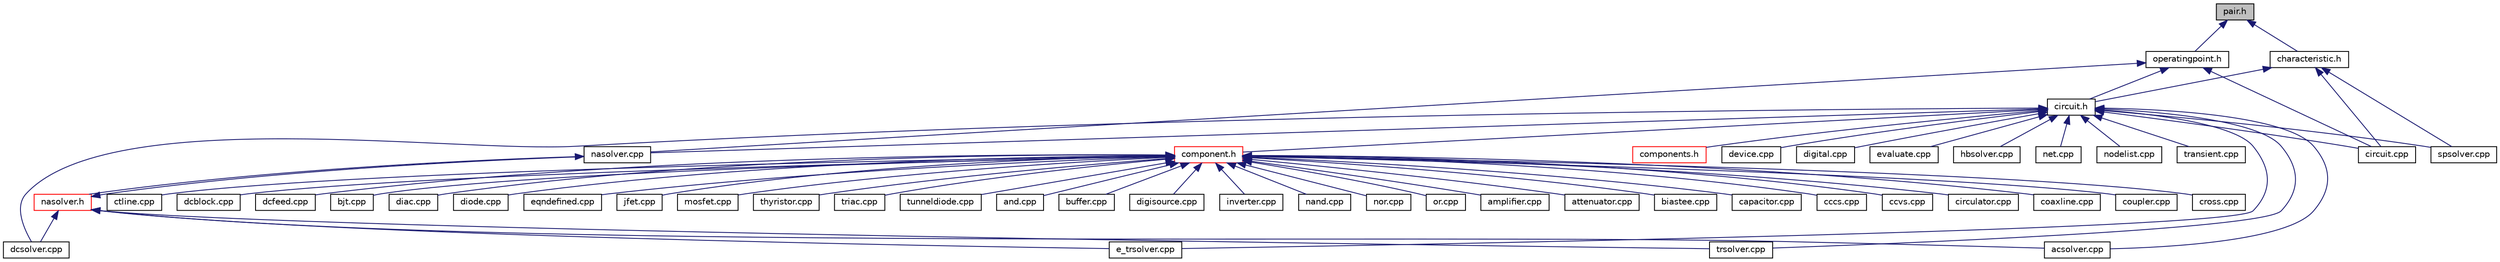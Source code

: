 digraph G
{
  edge [fontname="Helvetica",fontsize="10",labelfontname="Helvetica",labelfontsize="10"];
  node [fontname="Helvetica",fontsize="10",shape=record];
  Node1 [label="pair.h",height=0.2,width=0.4,color="black", fillcolor="grey75", style="filled" fontcolor="black"];
  Node1 -> Node2 [dir="back",color="midnightblue",fontsize="10",style="solid",fontname="Helvetica"];
  Node2 [label="characteristic.h",height=0.2,width=0.4,color="black", fillcolor="white", style="filled",URL="$characteristic_8h.html"];
  Node2 -> Node3 [dir="back",color="midnightblue",fontsize="10",style="solid",fontname="Helvetica"];
  Node3 [label="circuit.h",height=0.2,width=0.4,color="black", fillcolor="white", style="filled",URL="$circuit_8h.html",tooltip="The circuit class header file."];
  Node3 -> Node4 [dir="back",color="midnightblue",fontsize="10",style="solid",fontname="Helvetica"];
  Node4 [label="acsolver.cpp",height=0.2,width=0.4,color="black", fillcolor="white", style="filled",URL="$acsolver_8cpp.html"];
  Node3 -> Node5 [dir="back",color="midnightblue",fontsize="10",style="solid",fontname="Helvetica"];
  Node5 [label="nasolver.cpp",height=0.2,width=0.4,color="black", fillcolor="white", style="filled",URL="$nasolver_8cpp.html"];
  Node5 -> Node6 [dir="back",color="midnightblue",fontsize="10",style="solid",fontname="Helvetica"];
  Node6 [label="nasolver.h",height=0.2,width=0.4,color="red", fillcolor="white", style="filled",URL="$nasolver_8h.html"];
  Node6 -> Node4 [dir="back",color="midnightblue",fontsize="10",style="solid",fontname="Helvetica"];
  Node6 -> Node5 [dir="back",color="midnightblue",fontsize="10",style="solid",fontname="Helvetica"];
  Node6 -> Node7 [dir="back",color="midnightblue",fontsize="10",style="solid",fontname="Helvetica"];
  Node7 [label="dcsolver.cpp",height=0.2,width=0.4,color="black", fillcolor="white", style="filled",URL="$dcsolver_8cpp.html"];
  Node6 -> Node8 [dir="back",color="midnightblue",fontsize="10",style="solid",fontname="Helvetica"];
  Node8 [label="e_trsolver.cpp",height=0.2,width=0.4,color="black", fillcolor="white", style="filled",URL="$e__trsolver_8cpp.html"];
  Node6 -> Node9 [dir="back",color="midnightblue",fontsize="10",style="solid",fontname="Helvetica"];
  Node9 [label="trsolver.cpp",height=0.2,width=0.4,color="black", fillcolor="white", style="filled",URL="$trsolver_8cpp.html"];
  Node3 -> Node10 [dir="back",color="midnightblue",fontsize="10",style="solid",fontname="Helvetica"];
  Node10 [label="circuit.cpp",height=0.2,width=0.4,color="black", fillcolor="white", style="filled",URL="$circuit_8cpp.html"];
  Node3 -> Node11 [dir="back",color="midnightblue",fontsize="10",style="solid",fontname="Helvetica"];
  Node11 [label="component.h",height=0.2,width=0.4,color="red", fillcolor="white", style="filled",URL="$component_8h.html"];
  Node11 -> Node12 [dir="back",color="midnightblue",fontsize="10",style="solid",fontname="Helvetica"];
  Node12 [label="amplifier.cpp",height=0.2,width=0.4,color="black", fillcolor="white", style="filled",URL="$amplifier_8cpp.html",tooltip="amplifier class implementation"];
  Node11 -> Node13 [dir="back",color="midnightblue",fontsize="10",style="solid",fontname="Helvetica"];
  Node13 [label="attenuator.cpp",height=0.2,width=0.4,color="black", fillcolor="white", style="filled",URL="$attenuator_8cpp.html"];
  Node11 -> Node14 [dir="back",color="midnightblue",fontsize="10",style="solid",fontname="Helvetica"];
  Node14 [label="biastee.cpp",height=0.2,width=0.4,color="black", fillcolor="white", style="filled",URL="$biastee_8cpp.html"];
  Node11 -> Node15 [dir="back",color="midnightblue",fontsize="10",style="solid",fontname="Helvetica"];
  Node15 [label="capacitor.cpp",height=0.2,width=0.4,color="black", fillcolor="white", style="filled",URL="$capacitor_8cpp.html",tooltip="capacitor class implementation"];
  Node11 -> Node16 [dir="back",color="midnightblue",fontsize="10",style="solid",fontname="Helvetica"];
  Node16 [label="cccs.cpp",height=0.2,width=0.4,color="black", fillcolor="white", style="filled",URL="$cccs_8cpp.html"];
  Node11 -> Node17 [dir="back",color="midnightblue",fontsize="10",style="solid",fontname="Helvetica"];
  Node17 [label="ccvs.cpp",height=0.2,width=0.4,color="black", fillcolor="white", style="filled",URL="$ccvs_8cpp.html"];
  Node11 -> Node18 [dir="back",color="midnightblue",fontsize="10",style="solid",fontname="Helvetica"];
  Node18 [label="circulator.cpp",height=0.2,width=0.4,color="black", fillcolor="white", style="filled",URL="$circulator_8cpp.html"];
  Node11 -> Node19 [dir="back",color="midnightblue",fontsize="10",style="solid",fontname="Helvetica"];
  Node19 [label="coaxline.cpp",height=0.2,width=0.4,color="black", fillcolor="white", style="filled",URL="$coaxline_8cpp.html"];
  Node11 -> Node20 [dir="back",color="midnightblue",fontsize="10",style="solid",fontname="Helvetica"];
  Node20 [label="coupler.cpp",height=0.2,width=0.4,color="black", fillcolor="white", style="filled",URL="$coupler_8cpp.html"];
  Node11 -> Node21 [dir="back",color="midnightblue",fontsize="10",style="solid",fontname="Helvetica"];
  Node21 [label="cross.cpp",height=0.2,width=0.4,color="black", fillcolor="white", style="filled",URL="$cross_8cpp.html"];
  Node11 -> Node22 [dir="back",color="midnightblue",fontsize="10",style="solid",fontname="Helvetica"];
  Node22 [label="ctline.cpp",height=0.2,width=0.4,color="black", fillcolor="white", style="filled",URL="$ctline_8cpp.html"];
  Node11 -> Node23 [dir="back",color="midnightblue",fontsize="10",style="solid",fontname="Helvetica"];
  Node23 [label="dcblock.cpp",height=0.2,width=0.4,color="black", fillcolor="white", style="filled",URL="$dcblock_8cpp.html"];
  Node11 -> Node24 [dir="back",color="midnightblue",fontsize="10",style="solid",fontname="Helvetica"];
  Node24 [label="dcfeed.cpp",height=0.2,width=0.4,color="black", fillcolor="white", style="filled",URL="$dcfeed_8cpp.html"];
  Node11 -> Node25 [dir="back",color="midnightblue",fontsize="10",style="solid",fontname="Helvetica"];
  Node25 [label="bjt.cpp",height=0.2,width=0.4,color="black", fillcolor="white", style="filled",URL="$bjt_8cpp.html"];
  Node11 -> Node26 [dir="back",color="midnightblue",fontsize="10",style="solid",fontname="Helvetica"];
  Node26 [label="diac.cpp",height=0.2,width=0.4,color="black", fillcolor="white", style="filled",URL="$diac_8cpp.html"];
  Node11 -> Node27 [dir="back",color="midnightblue",fontsize="10",style="solid",fontname="Helvetica"];
  Node27 [label="diode.cpp",height=0.2,width=0.4,color="black", fillcolor="white", style="filled",URL="$diode_8cpp.html"];
  Node11 -> Node28 [dir="back",color="midnightblue",fontsize="10",style="solid",fontname="Helvetica"];
  Node28 [label="eqndefined.cpp",height=0.2,width=0.4,color="black", fillcolor="white", style="filled",URL="$eqndefined_8cpp.html"];
  Node11 -> Node29 [dir="back",color="midnightblue",fontsize="10",style="solid",fontname="Helvetica"];
  Node29 [label="jfet.cpp",height=0.2,width=0.4,color="black", fillcolor="white", style="filled",URL="$jfet_8cpp.html"];
  Node11 -> Node30 [dir="back",color="midnightblue",fontsize="10",style="solid",fontname="Helvetica"];
  Node30 [label="mosfet.cpp",height=0.2,width=0.4,color="black", fillcolor="white", style="filled",URL="$mosfet_8cpp.html"];
  Node11 -> Node31 [dir="back",color="midnightblue",fontsize="10",style="solid",fontname="Helvetica"];
  Node31 [label="thyristor.cpp",height=0.2,width=0.4,color="black", fillcolor="white", style="filled",URL="$thyristor_8cpp.html"];
  Node11 -> Node32 [dir="back",color="midnightblue",fontsize="10",style="solid",fontname="Helvetica"];
  Node32 [label="triac.cpp",height=0.2,width=0.4,color="black", fillcolor="white", style="filled",URL="$triac_8cpp.html"];
  Node11 -> Node33 [dir="back",color="midnightblue",fontsize="10",style="solid",fontname="Helvetica"];
  Node33 [label="tunneldiode.cpp",height=0.2,width=0.4,color="black", fillcolor="white", style="filled",URL="$tunneldiode_8cpp.html"];
  Node11 -> Node34 [dir="back",color="midnightblue",fontsize="10",style="solid",fontname="Helvetica"];
  Node34 [label="and.cpp",height=0.2,width=0.4,color="black", fillcolor="white", style="filled",URL="$and_8cpp.html"];
  Node11 -> Node35 [dir="back",color="midnightblue",fontsize="10",style="solid",fontname="Helvetica"];
  Node35 [label="buffer.cpp",height=0.2,width=0.4,color="black", fillcolor="white", style="filled",URL="$buffer_8cpp.html"];
  Node11 -> Node36 [dir="back",color="midnightblue",fontsize="10",style="solid",fontname="Helvetica"];
  Node36 [label="digisource.cpp",height=0.2,width=0.4,color="black", fillcolor="white", style="filled",URL="$digisource_8cpp.html"];
  Node11 -> Node37 [dir="back",color="midnightblue",fontsize="10",style="solid",fontname="Helvetica"];
  Node37 [label="inverter.cpp",height=0.2,width=0.4,color="black", fillcolor="white", style="filled",URL="$inverter_8cpp.html"];
  Node11 -> Node38 [dir="back",color="midnightblue",fontsize="10",style="solid",fontname="Helvetica"];
  Node38 [label="nand.cpp",height=0.2,width=0.4,color="black", fillcolor="white", style="filled",URL="$nand_8cpp.html"];
  Node11 -> Node39 [dir="back",color="midnightblue",fontsize="10",style="solid",fontname="Helvetica"];
  Node39 [label="nor.cpp",height=0.2,width=0.4,color="black", fillcolor="white", style="filled",URL="$nor_8cpp.html"];
  Node11 -> Node40 [dir="back",color="midnightblue",fontsize="10",style="solid",fontname="Helvetica"];
  Node40 [label="or.cpp",height=0.2,width=0.4,color="black", fillcolor="white", style="filled",URL="$or_8cpp.html"];
  Node3 -> Node41 [dir="back",color="midnightblue",fontsize="10",style="solid",fontname="Helvetica"];
  Node41 [label="components.h",height=0.2,width=0.4,color="red", fillcolor="white", style="filled",URL="$components_8h.html"];
  Node3 -> Node42 [dir="back",color="midnightblue",fontsize="10",style="solid",fontname="Helvetica"];
  Node42 [label="device.cpp",height=0.2,width=0.4,color="black", fillcolor="white", style="filled",URL="$device_8cpp.html"];
  Node3 -> Node43 [dir="back",color="midnightblue",fontsize="10",style="solid",fontname="Helvetica"];
  Node43 [label="digital.cpp",height=0.2,width=0.4,color="black", fillcolor="white", style="filled",URL="$digital_8cpp.html"];
  Node3 -> Node7 [dir="back",color="midnightblue",fontsize="10",style="solid",fontname="Helvetica"];
  Node3 -> Node44 [dir="back",color="midnightblue",fontsize="10",style="solid",fontname="Helvetica"];
  Node44 [label="evaluate.cpp",height=0.2,width=0.4,color="black", fillcolor="white", style="filled",URL="$evaluate_8cpp.html"];
  Node3 -> Node45 [dir="back",color="midnightblue",fontsize="10",style="solid",fontname="Helvetica"];
  Node45 [label="hbsolver.cpp",height=0.2,width=0.4,color="black", fillcolor="white", style="filled",URL="$hbsolver_8cpp.html"];
  Node3 -> Node8 [dir="back",color="midnightblue",fontsize="10",style="solid",fontname="Helvetica"];
  Node3 -> Node46 [dir="back",color="midnightblue",fontsize="10",style="solid",fontname="Helvetica"];
  Node46 [label="net.cpp",height=0.2,width=0.4,color="black", fillcolor="white", style="filled",URL="$net_8cpp.html"];
  Node3 -> Node47 [dir="back",color="midnightblue",fontsize="10",style="solid",fontname="Helvetica"];
  Node47 [label="nodelist.cpp",height=0.2,width=0.4,color="black", fillcolor="white", style="filled",URL="$nodelist_8cpp.html"];
  Node3 -> Node48 [dir="back",color="midnightblue",fontsize="10",style="solid",fontname="Helvetica"];
  Node48 [label="spsolver.cpp",height=0.2,width=0.4,color="black", fillcolor="white", style="filled",URL="$spsolver_8cpp.html"];
  Node3 -> Node49 [dir="back",color="midnightblue",fontsize="10",style="solid",fontname="Helvetica"];
  Node49 [label="transient.cpp",height=0.2,width=0.4,color="black", fillcolor="white", style="filled",URL="$transient_8cpp.html"];
  Node3 -> Node9 [dir="back",color="midnightblue",fontsize="10",style="solid",fontname="Helvetica"];
  Node2 -> Node10 [dir="back",color="midnightblue",fontsize="10",style="solid",fontname="Helvetica"];
  Node2 -> Node48 [dir="back",color="midnightblue",fontsize="10",style="solid",fontname="Helvetica"];
  Node1 -> Node50 [dir="back",color="midnightblue",fontsize="10",style="solid",fontname="Helvetica"];
  Node50 [label="operatingpoint.h",height=0.2,width=0.4,color="black", fillcolor="white", style="filled",URL="$operatingpoint_8h.html"];
  Node50 -> Node3 [dir="back",color="midnightblue",fontsize="10",style="solid",fontname="Helvetica"];
  Node50 -> Node5 [dir="back",color="midnightblue",fontsize="10",style="solid",fontname="Helvetica"];
  Node50 -> Node10 [dir="back",color="midnightblue",fontsize="10",style="solid",fontname="Helvetica"];
}
